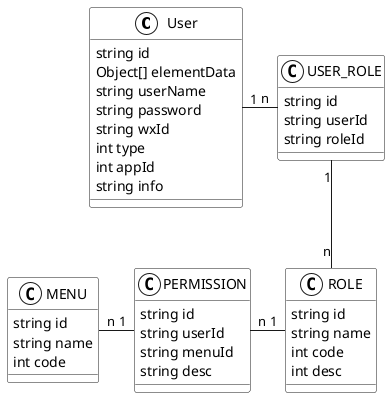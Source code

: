@startuml
'https://plantuml.com/class-diagram

skinparam class {
BackgroundColor white
}

class User  << (C,white) >>{
  string id
  Object[] elementData
  string userName
  string password
  string wxId
  int type
  int appId
  string info
}

class USER_ROLE  << (C,white) >>{
  string id
  string userId
  string roleId
}

class ROLE  << (C,white) >>{
  string id
  string name
  int code
  int desc
}
class PERMISSION  << (C,white) >>{
  string id
  string userId
  string menuId
  string desc
}
class MENU  << (C,white) >>{
  string id
  string name
  int code
}

User "1"-"n" USER_ROLE
USER_ROLE "1"--"n" ROLE
ROLE "1"-l-"n" PERMISSION
PERMISSION "1"-l-"n" MENU

@enduml